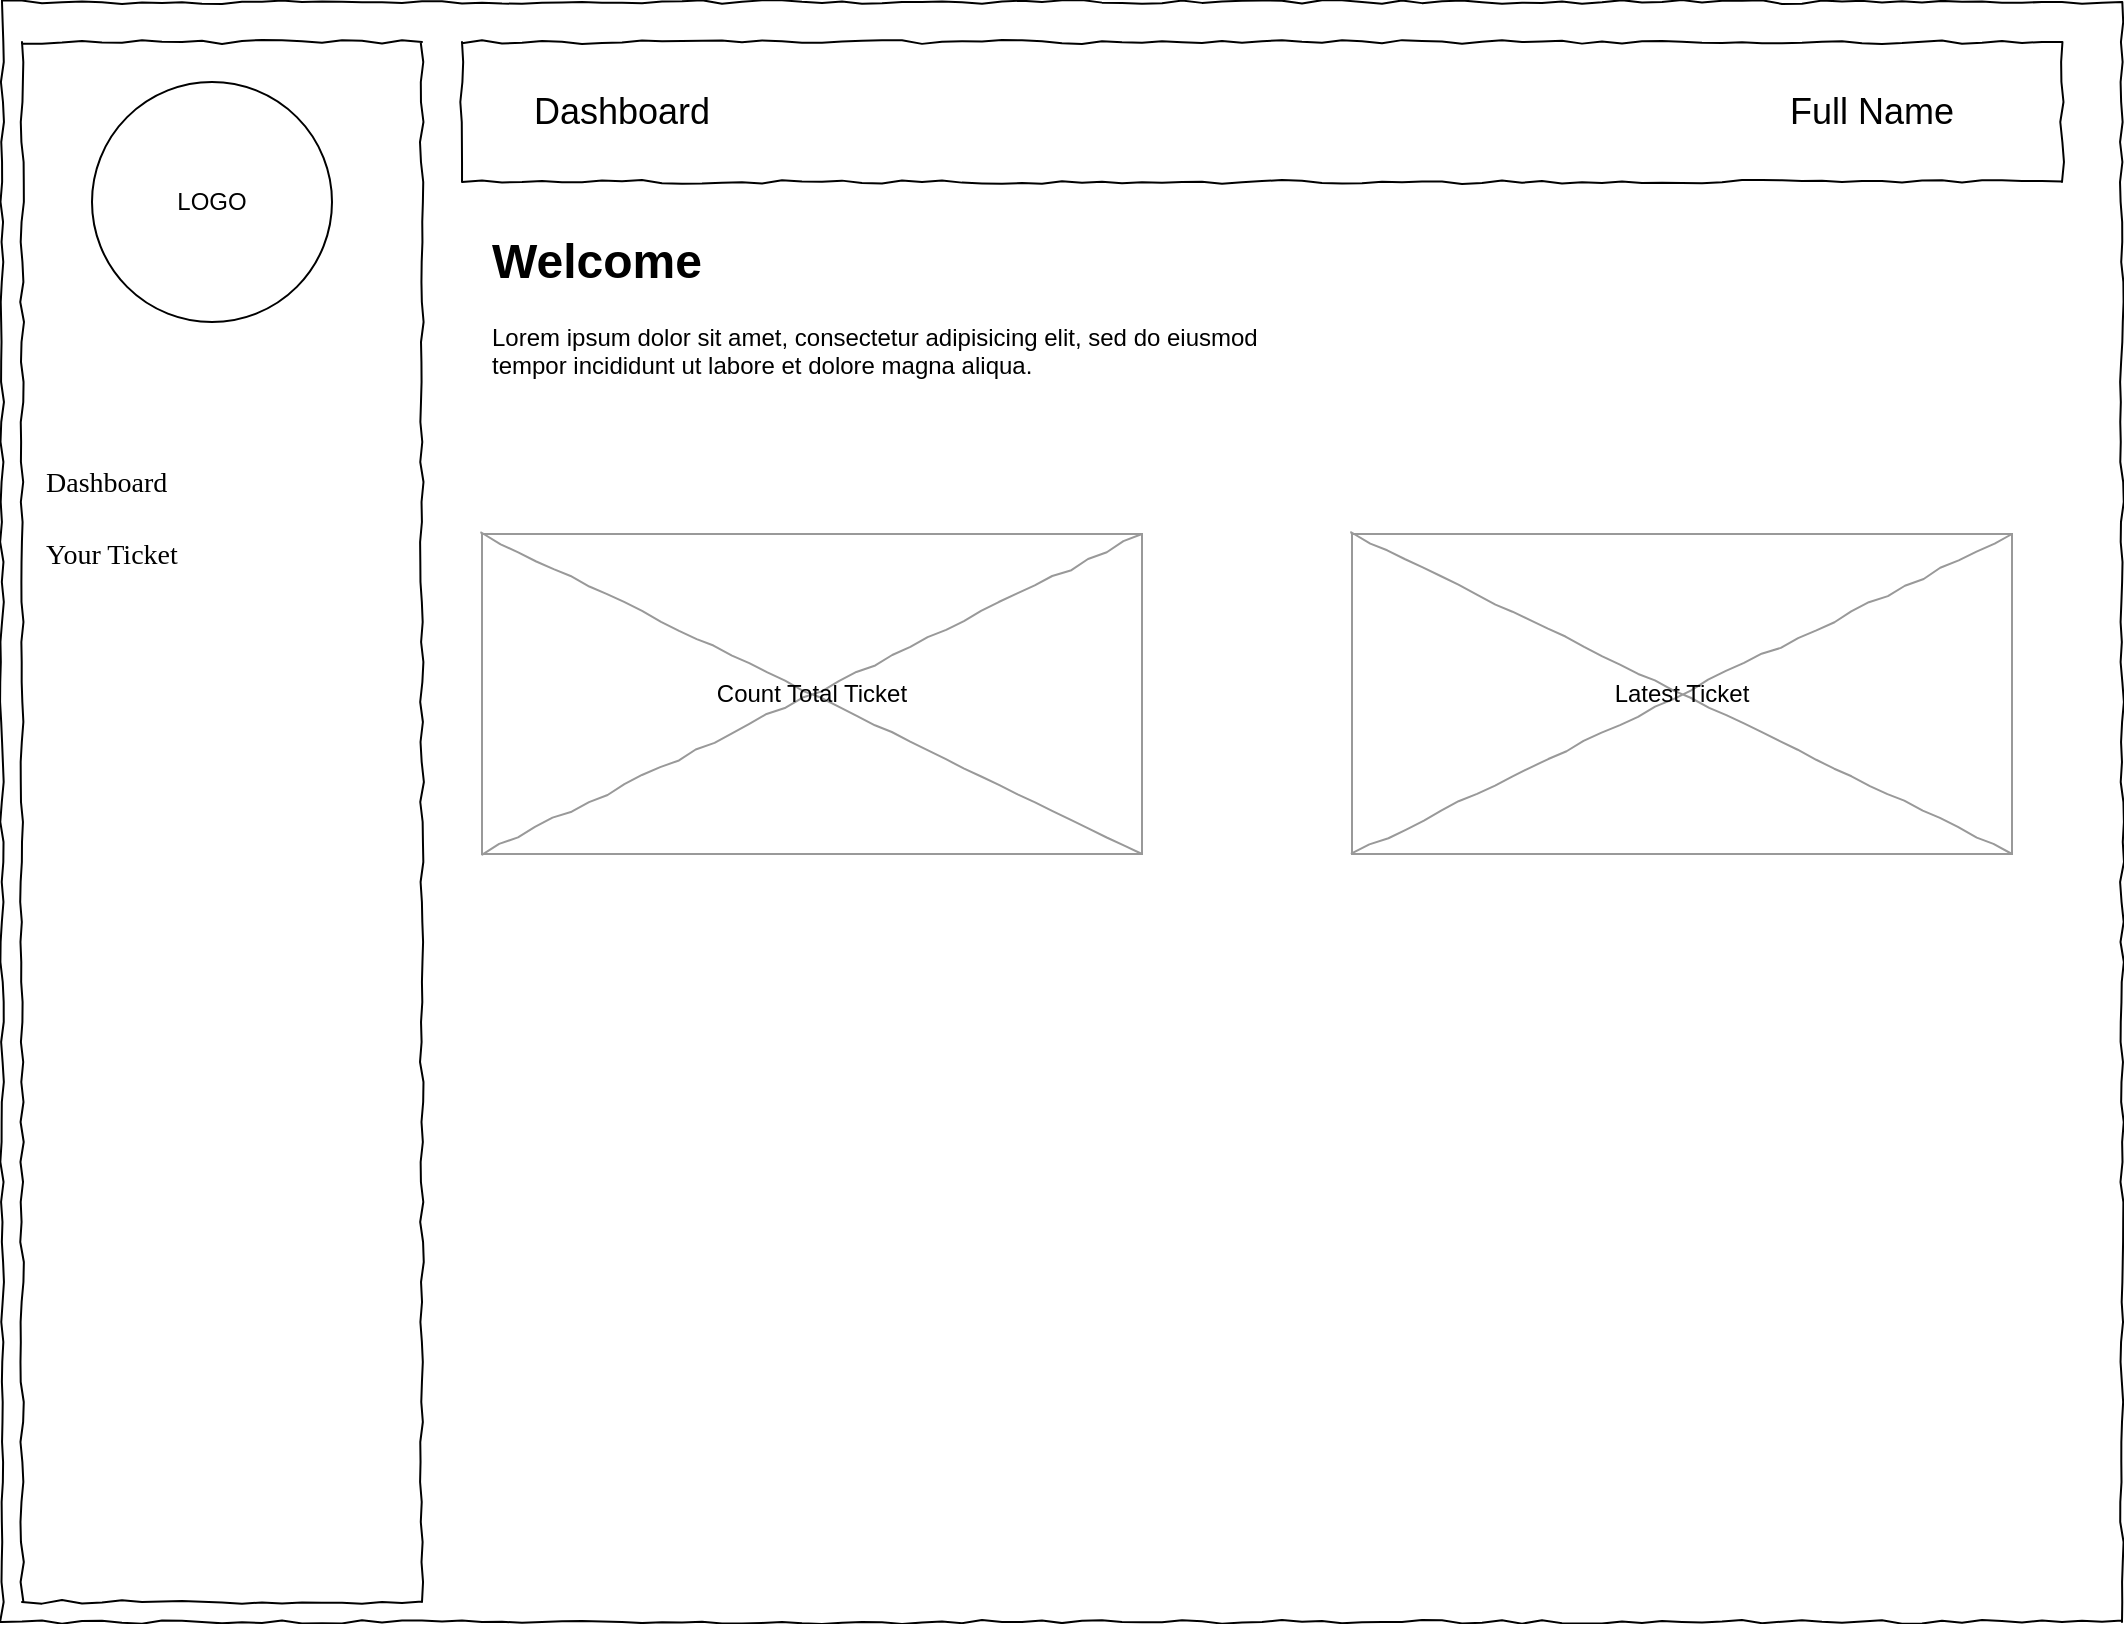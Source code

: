 <mxfile version="21.6.6" type="github">
  <diagram name="Page-1" id="03018318-947c-dd8e-b7a3-06fadd420f32">
    <mxGraphModel dx="1434" dy="774" grid="1" gridSize="10" guides="1" tooltips="1" connect="1" arrows="1" fold="1" page="1" pageScale="1" pageWidth="1100" pageHeight="850" background="none" math="0" shadow="0">
      <root>
        <mxCell id="0" />
        <mxCell id="1" parent="0" />
        <mxCell id="677b7b8949515195-1" value="" style="whiteSpace=wrap;html=1;rounded=0;shadow=0;labelBackgroundColor=none;strokeColor=#000000;strokeWidth=1;fillColor=none;fontFamily=Verdana;fontSize=12;fontColor=#000000;align=center;comic=1;" parent="1" vertex="1">
          <mxGeometry x="20" y="20" width="1060" height="810" as="geometry" />
        </mxCell>
        <mxCell id="677b7b8949515195-8" value="" style="whiteSpace=wrap;html=1;rounded=0;shadow=0;labelBackgroundColor=none;strokeWidth=1;fillColor=none;fontFamily=Verdana;fontSize=12;align=center;comic=1;" parent="1" vertex="1">
          <mxGeometry x="30" y="40" width="200" height="780" as="geometry" />
        </mxCell>
        <mxCell id="677b7b8949515195-16" value="" style="verticalLabelPosition=bottom;shadow=0;dashed=0;align=center;html=1;verticalAlign=top;strokeWidth=1;shape=mxgraph.mockup.graphics.simpleIcon;strokeColor=#999999;rounded=0;labelBackgroundColor=none;fontFamily=Verdana;fontSize=14;fontColor=#000000;comic=1;" parent="1" vertex="1">
          <mxGeometry x="260" y="286" width="330" height="160" as="geometry" />
        </mxCell>
        <mxCell id="677b7b8949515195-27" value="Dashboard" style="text;html=1;points=[];align=left;verticalAlign=top;spacingTop=-4;fontSize=14;fontFamily=Verdana" parent="1" vertex="1">
          <mxGeometry x="40" y="250" width="170" height="20" as="geometry" />
        </mxCell>
        <mxCell id="677b7b8949515195-28" value="Your Ticket" style="text;html=1;points=[];align=left;verticalAlign=top;spacingTop=-4;fontSize=14;fontFamily=Verdana" parent="1" vertex="1">
          <mxGeometry x="40" y="286" width="170" height="20" as="geometry" />
        </mxCell>
        <mxCell id="ANWuifFla7BpCBD28VUD-1" value="LOGO" style="ellipse;whiteSpace=wrap;html=1;aspect=fixed;" parent="1" vertex="1">
          <mxGeometry x="65" y="60" width="120" height="120" as="geometry" />
        </mxCell>
        <mxCell id="ANWuifFla7BpCBD28VUD-5" value="" style="verticalLabelPosition=bottom;shadow=0;dashed=0;align=center;html=1;verticalAlign=top;strokeWidth=1;shape=mxgraph.mockup.graphics.simpleIcon;strokeColor=#999999;rounded=0;labelBackgroundColor=none;fontFamily=Verdana;fontSize=14;fontColor=#000000;comic=1;" parent="1" vertex="1">
          <mxGeometry x="695" y="286" width="330" height="160" as="geometry" />
        </mxCell>
        <mxCell id="ANWuifFla7BpCBD28VUD-7" value="" style="whiteSpace=wrap;html=1;rounded=0;shadow=0;labelBackgroundColor=none;strokeWidth=1;fillColor=none;fontFamily=Verdana;fontSize=12;align=center;comic=1;" parent="1" vertex="1">
          <mxGeometry x="250" y="40" width="800" height="70" as="geometry" />
        </mxCell>
        <mxCell id="ANWuifFla7BpCBD28VUD-6" value="&lt;font style=&quot;font-size: 18px;&quot;&gt;Dashboard&lt;/font&gt;" style="text;html=1;strokeColor=none;fillColor=none;align=center;verticalAlign=middle;whiteSpace=wrap;rounded=0;" parent="1" vertex="1">
          <mxGeometry x="260" y="60" width="140" height="30" as="geometry" />
        </mxCell>
        <mxCell id="ANWuifFla7BpCBD28VUD-8" value="&lt;font style=&quot;font-size: 18px;&quot;&gt;Full Name&lt;br&gt;&lt;/font&gt;" style="text;html=1;strokeColor=none;fillColor=none;align=center;verticalAlign=middle;whiteSpace=wrap;rounded=0;" parent="1" vertex="1">
          <mxGeometry x="885" y="60" width="140" height="30" as="geometry" />
        </mxCell>
        <mxCell id="ANWuifFla7BpCBD28VUD-10" value="&lt;h1&gt;Welcome&lt;/h1&gt;&lt;p&gt;Lorem ipsum dolor sit amet, consectetur adipisicing elit, sed do eiusmod tempor incididunt ut labore et dolore magna aliqua.&lt;/p&gt;" style="text;html=1;strokeColor=none;fillColor=none;spacing=5;spacingTop=-20;whiteSpace=wrap;overflow=hidden;rounded=0;" parent="1" vertex="1">
          <mxGeometry x="260" y="130" width="410" height="120" as="geometry" />
        </mxCell>
        <mxCell id="ANWuifFla7BpCBD28VUD-11" value="Count Total Ticket" style="text;html=1;strokeColor=none;fillColor=none;align=center;verticalAlign=middle;whiteSpace=wrap;rounded=0;" parent="1" vertex="1">
          <mxGeometry x="365" y="351" width="120" height="30" as="geometry" />
        </mxCell>
        <mxCell id="ANWuifFla7BpCBD28VUD-12" value="Latest Ticket" style="text;html=1;strokeColor=none;fillColor=none;align=center;verticalAlign=middle;whiteSpace=wrap;rounded=0;" parent="1" vertex="1">
          <mxGeometry x="800" y="351" width="120" height="30" as="geometry" />
        </mxCell>
      </root>
    </mxGraphModel>
  </diagram>
</mxfile>
